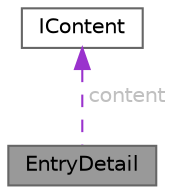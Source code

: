 digraph "EntryDetail"
{
 // LATEX_PDF_SIZE
  bgcolor="transparent";
  edge [fontname=Helvetica,fontsize=10,labelfontname=Helvetica,labelfontsize=10];
  node [fontname=Helvetica,fontsize=10,shape=box,height=0.2,width=0.4];
  Node1 [id="Node000001",label="EntryDetail",height=0.2,width=0.4,color="gray40", fillcolor="grey60", style="filled", fontcolor="black",tooltip="Represents detailed information associated with an entry."];
  Node2 -> Node1 [id="edge1_Node000001_Node000002",dir="back",color="darkorchid3",style="dashed",tooltip=" ",label=" content",fontcolor="grey" ];
  Node2 [id="Node000002",label="IContent",height=0.2,width=0.4,color="gray40", fillcolor="white", style="filled",URL="$structIContent.html",tooltip="Represents content that can either be text or binary data."];
}
